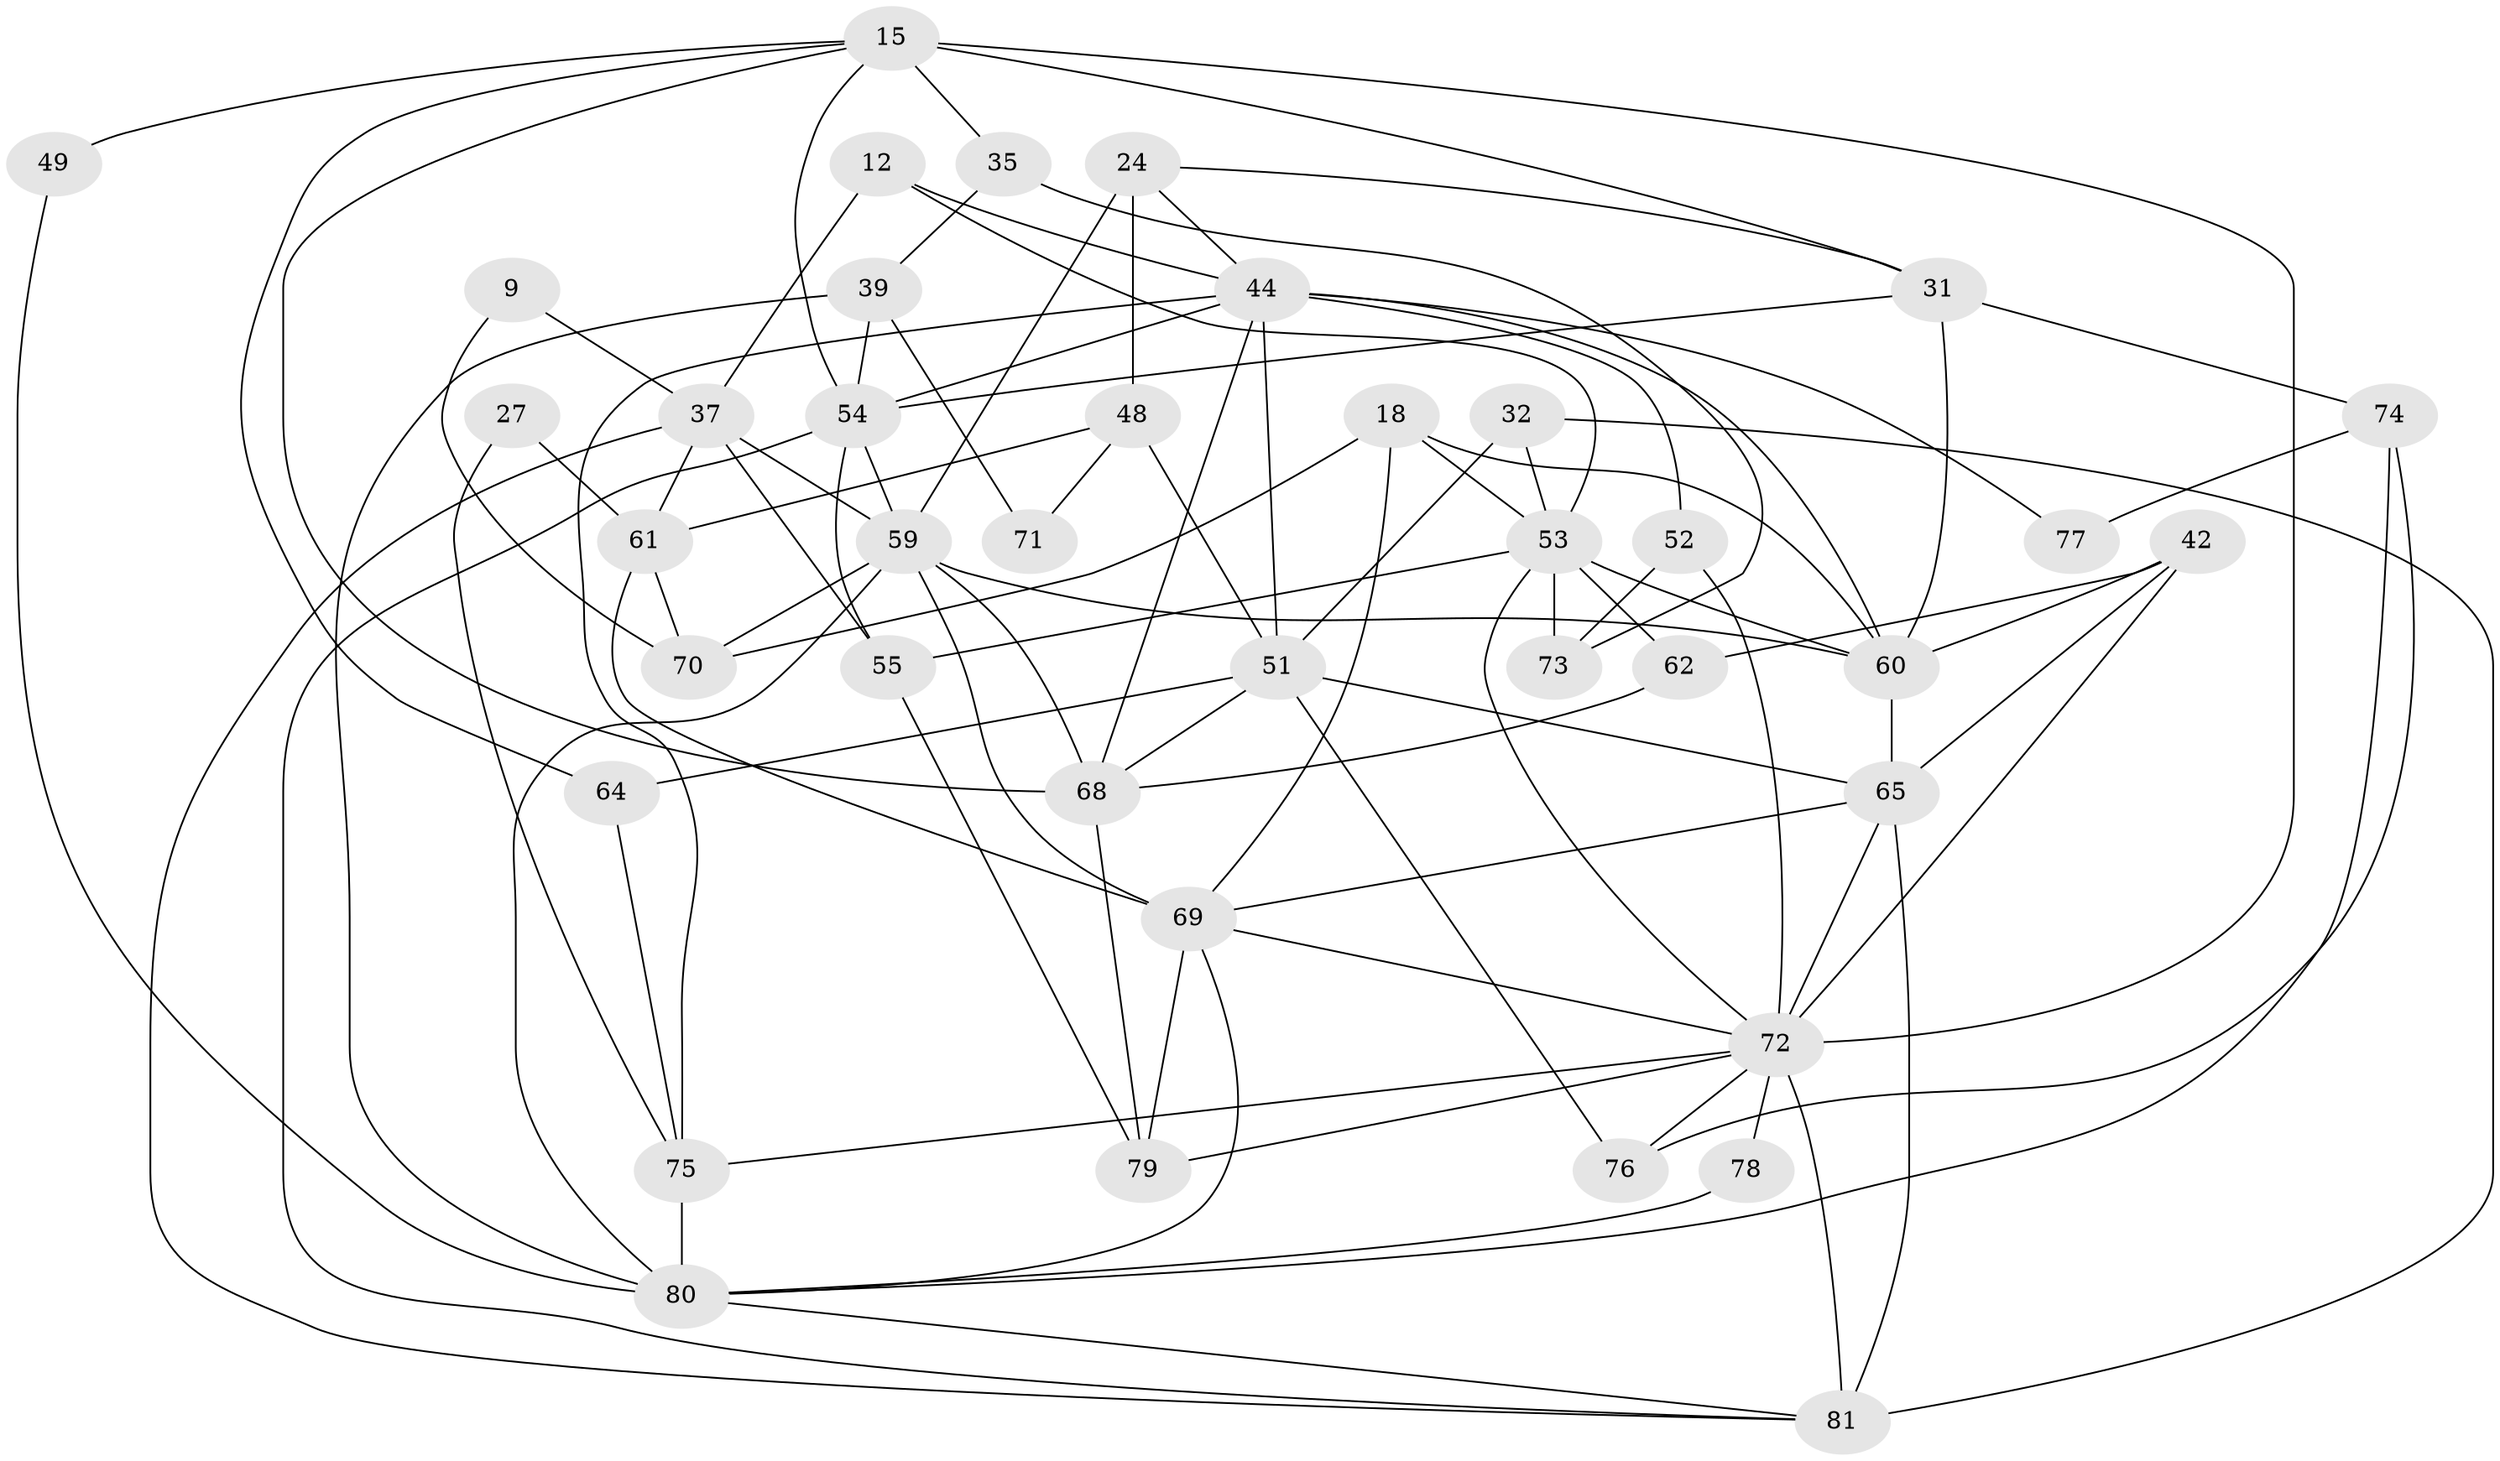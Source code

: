 // original degree distribution, {3: 0.2716049382716049, 5: 0.1728395061728395, 7: 0.024691358024691357, 2: 0.13580246913580246, 6: 0.12345679012345678, 4: 0.25925925925925924, 8: 0.012345679012345678}
// Generated by graph-tools (version 1.1) at 2025/54/03/04/25 21:54:40]
// undirected, 40 vertices, 95 edges
graph export_dot {
graph [start="1"]
  node [color=gray90,style=filled];
  9;
  12;
  15 [super="+10"];
  18;
  24 [super="+22"];
  27;
  31;
  32;
  35;
  37 [super="+33"];
  39;
  42 [super="+40"];
  44 [super="+36+29"];
  48;
  49 [super="+41"];
  51 [super="+26+50"];
  52;
  53 [super="+45"];
  54 [super="+19+30"];
  55 [super="+38"];
  59 [super="+57+23"];
  60 [super="+11"];
  61 [super="+58"];
  62;
  64;
  65 [super="+25"];
  68 [super="+66"];
  69 [super="+20+63"];
  70 [super="+2"];
  71;
  72 [super="+67"];
  73 [super="+28"];
  74;
  75;
  76;
  77;
  78;
  79;
  80 [super="+43"];
  81 [super="+34"];
  9 -- 37;
  9 -- 70;
  12 -- 37;
  12 -- 53;
  12 -- 44;
  15 -- 68 [weight=2];
  15 -- 35;
  15 -- 49 [weight=2];
  15 -- 54;
  15 -- 64;
  15 -- 72 [weight=4];
  15 -- 31;
  18 -- 53;
  18 -- 70 [weight=2];
  18 -- 60;
  18 -- 69;
  24 -- 31 [weight=2];
  24 -- 48;
  24 -- 59 [weight=3];
  24 -- 44;
  27 -- 61 [weight=2];
  27 -- 75;
  31 -- 60;
  31 -- 74;
  31 -- 54;
  32 -- 81;
  32 -- 53;
  32 -- 51;
  35 -- 39;
  35 -- 73;
  37 -- 61 [weight=2];
  37 -- 59 [weight=2];
  37 -- 81;
  37 -- 55;
  39 -- 71;
  39 -- 54;
  39 -- 80;
  42 -- 62 [weight=2];
  42 -- 60;
  42 -- 65;
  42 -- 72;
  44 -- 52;
  44 -- 75;
  44 -- 68;
  44 -- 60 [weight=2];
  44 -- 77;
  44 -- 51;
  44 -- 54;
  48 -- 71;
  48 -- 61;
  48 -- 51;
  49 -- 80;
  51 -- 68 [weight=2];
  51 -- 64;
  51 -- 65;
  51 -- 76;
  52 -- 72;
  52 -- 73;
  53 -- 62;
  53 -- 73;
  53 -- 55 [weight=2];
  53 -- 60;
  53 -- 72;
  54 -- 81;
  54 -- 59;
  54 -- 55 [weight=2];
  55 -- 79;
  59 -- 60 [weight=2];
  59 -- 80 [weight=2];
  59 -- 70;
  59 -- 68 [weight=2];
  59 -- 69;
  60 -- 65;
  61 -- 70;
  61 -- 69;
  62 -- 68;
  64 -- 75;
  65 -- 81 [weight=2];
  65 -- 69;
  65 -- 72;
  68 -- 79;
  69 -- 80;
  69 -- 79 [weight=3];
  69 -- 72;
  72 -- 75;
  72 -- 76 [weight=2];
  72 -- 78;
  72 -- 79;
  72 -- 81;
  74 -- 76;
  74 -- 77;
  74 -- 80;
  75 -- 80;
  78 -- 80;
  80 -- 81;
}
